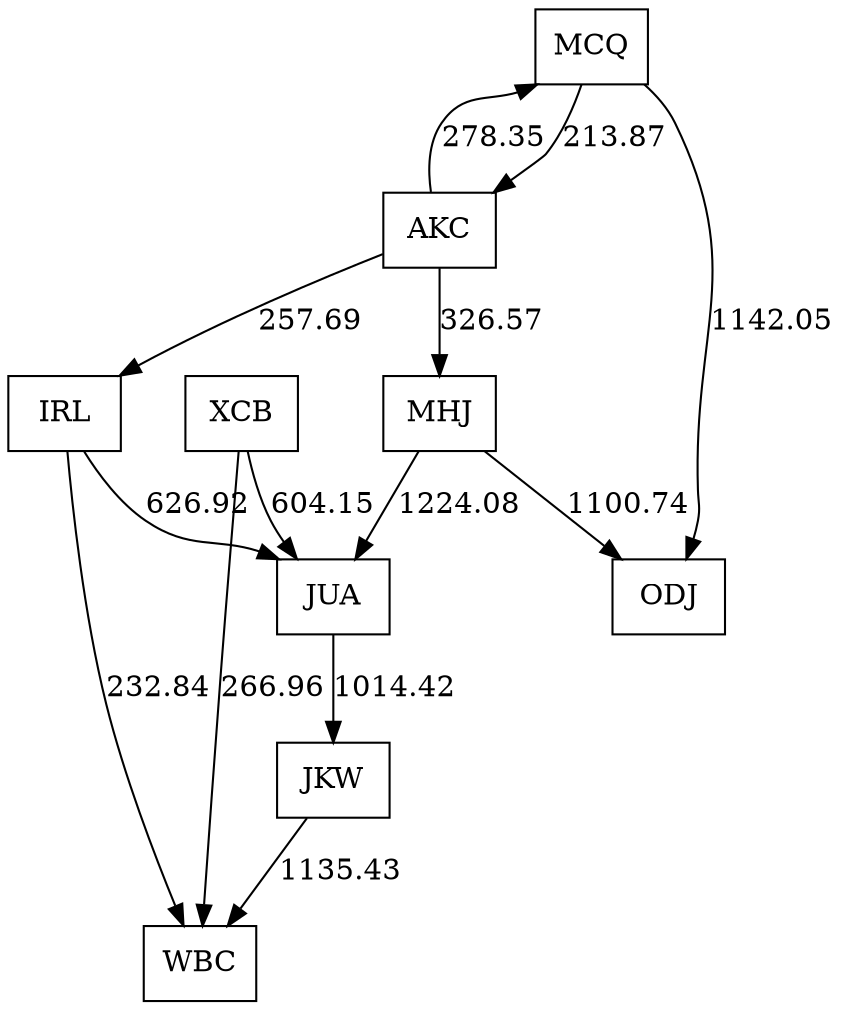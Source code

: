 digraph airports {
	node [shape=record]

	IRL [label = "<f1> IRL "]
IRL -> JUA:f1[label="626.92"]
IRL -> WBC:f1[label="232.84"]

	ODJ [label = "<f1> ODJ "]

	XCB [label = "<f1> XCB "]
XCB -> WBC:f1[label="266.96"]
XCB -> JUA:f1[label="604.15"]

	JKW [label = "<f1> JKW "]
JKW -> WBC:f1[label="1135.43"]

	JUA [label = "<f1> JUA "]
JUA -> JKW:f1[label="1014.42"]

	WBC [label = "<f1> WBC "]

	AKC [label = "<f1> AKC "]
AKC -> IRL:f1[label="257.69"]
AKC -> MHJ:f1[label="326.57"]
AKC -> MCQ:f1[label="278.35"]

	MCQ [label = "<f1> MCQ "]
MCQ -> ODJ:f1[label="1142.05"]
MCQ -> AKC:f1[label="213.87"]

	MHJ [label = "<f1> MHJ "]
MHJ -> ODJ:f1[label="1100.74"]
MHJ -> JUA:f1[label="1224.08"]

}
